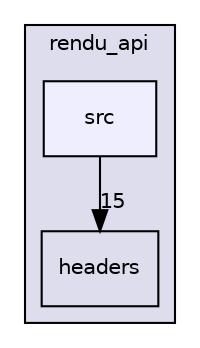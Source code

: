digraph "rendu_api/src" {
  compound=true
  node [ fontsize="10", fontname="Helvetica"];
  edge [ labelfontsize="10", labelfontname="Helvetica"];
  subgraph clusterdir_6133eb4821f8e6152afda06c16bc2ac0 {
    graph [ bgcolor="#ddddee", pencolor="black", label="rendu_api" fontname="Helvetica", fontsize="10", URL="dir_6133eb4821f8e6152afda06c16bc2ac0.html"]
  dir_5340c30a2b9e38423f7db6335815ae3d [shape=box label="headers" URL="dir_5340c30a2b9e38423f7db6335815ae3d.html"];
  dir_3a4fbfe01cdc1882a8e3a4c2b37766fc [shape=box, label="src", style="filled", fillcolor="#eeeeff", pencolor="black", URL="dir_3a4fbfe01cdc1882a8e3a4c2b37766fc.html"];
  }
  dir_3a4fbfe01cdc1882a8e3a4c2b37766fc->dir_5340c30a2b9e38423f7db6335815ae3d [headlabel="15", labeldistance=1.5 headhref="dir_000002_000001.html"];
}
